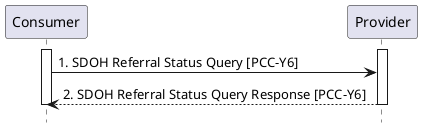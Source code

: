 @startuml
hide footbox
participant "Consumer" as Client
participant "Provider" as Server
activate "Client"
activate "Server"
"Client" -> "Server" : 1. SDOH Referral Status Query [PCC-Y6]
"Server" --> "Client" : 2. SDOH Referral Status Query Response [PCC-Y6]
deactivate "Client"
deactivate "Server"
@enduml

